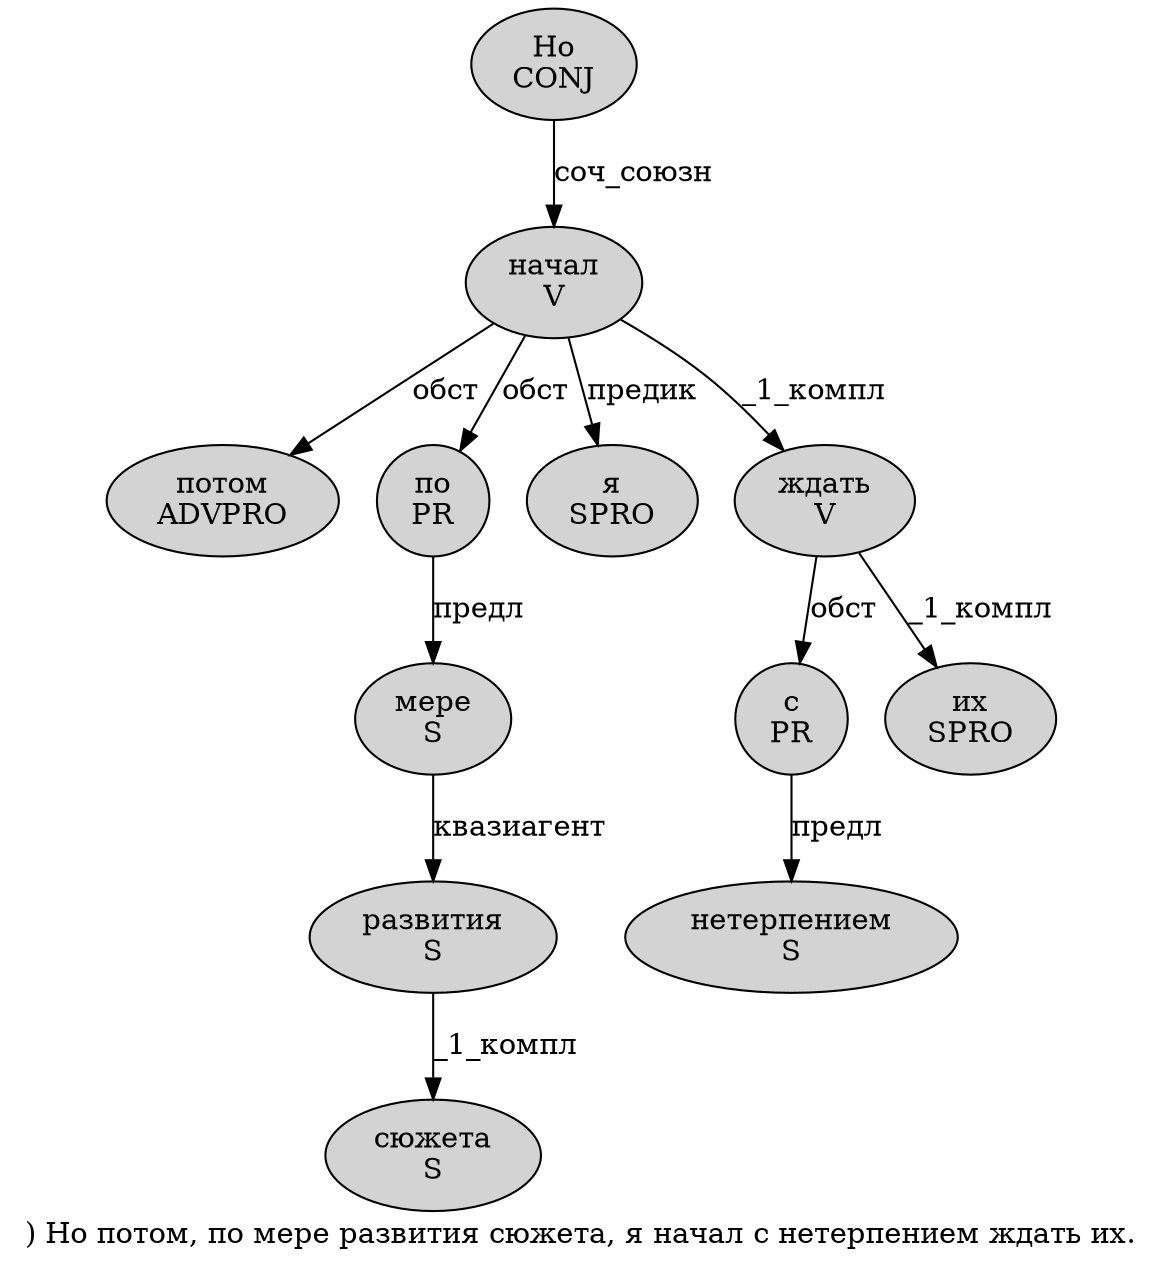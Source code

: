 digraph SENTENCE_9 {
	graph [label=") Но потом, по мере развития сюжета, я начал с нетерпением ждать их."]
	node [style=filled]
		1 [label="Но
CONJ" color="" fillcolor=lightgray penwidth=1 shape=ellipse]
		2 [label="потом
ADVPRO" color="" fillcolor=lightgray penwidth=1 shape=ellipse]
		4 [label="по
PR" color="" fillcolor=lightgray penwidth=1 shape=ellipse]
		5 [label="мере
S" color="" fillcolor=lightgray penwidth=1 shape=ellipse]
		6 [label="развития
S" color="" fillcolor=lightgray penwidth=1 shape=ellipse]
		7 [label="сюжета
S" color="" fillcolor=lightgray penwidth=1 shape=ellipse]
		9 [label="я
SPRO" color="" fillcolor=lightgray penwidth=1 shape=ellipse]
		10 [label="начал
V" color="" fillcolor=lightgray penwidth=1 shape=ellipse]
		11 [label="с
PR" color="" fillcolor=lightgray penwidth=1 shape=ellipse]
		12 [label="нетерпением
S" color="" fillcolor=lightgray penwidth=1 shape=ellipse]
		13 [label="ждать
V" color="" fillcolor=lightgray penwidth=1 shape=ellipse]
		14 [label="их
SPRO" color="" fillcolor=lightgray penwidth=1 shape=ellipse]
			13 -> 11 [label="обст"]
			13 -> 14 [label="_1_компл"]
			6 -> 7 [label="_1_компл"]
			10 -> 2 [label="обст"]
			10 -> 4 [label="обст"]
			10 -> 9 [label="предик"]
			10 -> 13 [label="_1_компл"]
			4 -> 5 [label="предл"]
			5 -> 6 [label="квазиагент"]
			1 -> 10 [label="соч_союзн"]
			11 -> 12 [label="предл"]
}